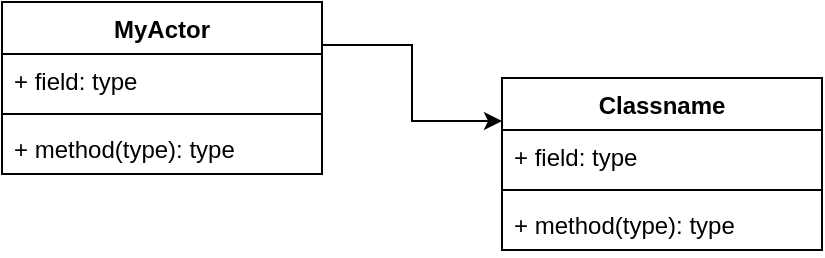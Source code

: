 <mxfile version="11.1.4" type="github"><diagram name="Page-1" id="6133507b-19e7-1e82-6fc7-422aa6c4b21f"><mxGraphModel dx="738" dy="376" grid="1" gridSize="10" guides="1" tooltips="1" connect="1" arrows="1" fold="1" page="1" pageScale="1" pageWidth="1654" pageHeight="1169" background="#ffffff" math="0" shadow="0"><root><mxCell id="0"/><mxCell id="1" parent="0"/><mxCell id="8UCTx6xXJs3gFBAK-ZPi-13" style="edgeStyle=orthogonalEdgeStyle;rounded=0;orthogonalLoop=1;jettySize=auto;html=1;entryX=0;entryY=0.25;entryDx=0;entryDy=0;exitX=1;exitY=0.25;exitDx=0;exitDy=0;" edge="1" parent="1" source="8UCTx6xXJs3gFBAK-ZPi-14" target="8UCTx6xXJs3gFBAK-ZPi-3"><mxGeometry relative="1" as="geometry"><mxPoint x="170" y="320.048" as="sourcePoint"/></mxGeometry></mxCell><mxCell id="8UCTx6xXJs3gFBAK-ZPi-3" value="Classname" style="swimlane;fontStyle=1;align=center;verticalAlign=top;childLayout=stackLayout;horizontal=1;startSize=26;horizontalStack=0;resizeParent=1;resizeParentMax=0;resizeLast=0;collapsible=1;marginBottom=0;" vertex="1" parent="1"><mxGeometry x="280" y="294" width="160" height="86" as="geometry"><mxRectangle x="530" y="326" width="90" height="26" as="alternateBounds"/></mxGeometry></mxCell><mxCell id="8UCTx6xXJs3gFBAK-ZPi-4" value="+ field: type" style="text;strokeColor=none;fillColor=none;align=left;verticalAlign=top;spacingLeft=4;spacingRight=4;overflow=hidden;rotatable=0;points=[[0,0.5],[1,0.5]];portConstraint=eastwest;" vertex="1" parent="8UCTx6xXJs3gFBAK-ZPi-3"><mxGeometry y="26" width="160" height="26" as="geometry"/></mxCell><mxCell id="8UCTx6xXJs3gFBAK-ZPi-5" value="" style="line;strokeWidth=1;fillColor=none;align=left;verticalAlign=middle;spacingTop=-1;spacingLeft=3;spacingRight=3;rotatable=0;labelPosition=right;points=[];portConstraint=eastwest;" vertex="1" parent="8UCTx6xXJs3gFBAK-ZPi-3"><mxGeometry y="52" width="160" height="8" as="geometry"/></mxCell><mxCell id="8UCTx6xXJs3gFBAK-ZPi-6" value="+ method(type): type" style="text;strokeColor=none;fillColor=none;align=left;verticalAlign=top;spacingLeft=4;spacingRight=4;overflow=hidden;rotatable=0;points=[[0,0.5],[1,0.5]];portConstraint=eastwest;" vertex="1" parent="8UCTx6xXJs3gFBAK-ZPi-3"><mxGeometry y="60" width="160" height="26" as="geometry"/></mxCell><mxCell id="8UCTx6xXJs3gFBAK-ZPi-14" value="MyActor" style="swimlane;fontStyle=1;align=center;verticalAlign=top;childLayout=stackLayout;horizontal=1;startSize=26;horizontalStack=0;resizeParent=1;resizeParentMax=0;resizeLast=0;collapsible=1;marginBottom=0;" vertex="1" parent="1"><mxGeometry x="30" y="256" width="160" height="86" as="geometry"/></mxCell><mxCell id="8UCTx6xXJs3gFBAK-ZPi-15" value="+ field: type" style="text;strokeColor=none;fillColor=none;align=left;verticalAlign=top;spacingLeft=4;spacingRight=4;overflow=hidden;rotatable=0;points=[[0,0.5],[1,0.5]];portConstraint=eastwest;" vertex="1" parent="8UCTx6xXJs3gFBAK-ZPi-14"><mxGeometry y="26" width="160" height="26" as="geometry"/></mxCell><mxCell id="8UCTx6xXJs3gFBAK-ZPi-16" value="" style="line;strokeWidth=1;fillColor=none;align=left;verticalAlign=middle;spacingTop=-1;spacingLeft=3;spacingRight=3;rotatable=0;labelPosition=right;points=[];portConstraint=eastwest;" vertex="1" parent="8UCTx6xXJs3gFBAK-ZPi-14"><mxGeometry y="52" width="160" height="8" as="geometry"/></mxCell><mxCell id="8UCTx6xXJs3gFBAK-ZPi-17" value="+ method(type): type" style="text;strokeColor=none;fillColor=none;align=left;verticalAlign=top;spacingLeft=4;spacingRight=4;overflow=hidden;rotatable=0;points=[[0,0.5],[1,0.5]];portConstraint=eastwest;" vertex="1" parent="8UCTx6xXJs3gFBAK-ZPi-14"><mxGeometry y="60" width="160" height="26" as="geometry"/></mxCell></root></mxGraphModel></diagram></mxfile>